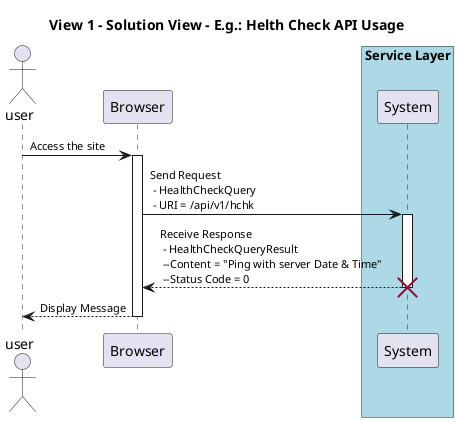 @startuml
title View 1 - Solution View - E.g.: Helth Check API Usage

actor user
participant Browser as bw

box "Service Layer" #LightBlue
participant "System" as hChekApi
end box

skinparam sequence {
    ActorFontName Arial
    ActorFontSize 11

    ParticipantFontName Arial
    ParticipantFontSize 11

    ArrowFontName Arial
    ArrowFontSize 11
}

user->bw: Access the site
activate bw

bw->hChekApi: Send Request \n - HealthCheckQuery \n - URI = /api/v1/hchk
activate hChekApi
hChekApi-->bw:Receive Response \n - HealthCheckQueryResult \n --Content = "Ping with server Date & Time" \n --Status Code = 0
deactivate hChekApi
destroy hChekApi

bw-->user: Display Message
deactivate bw

@enduml